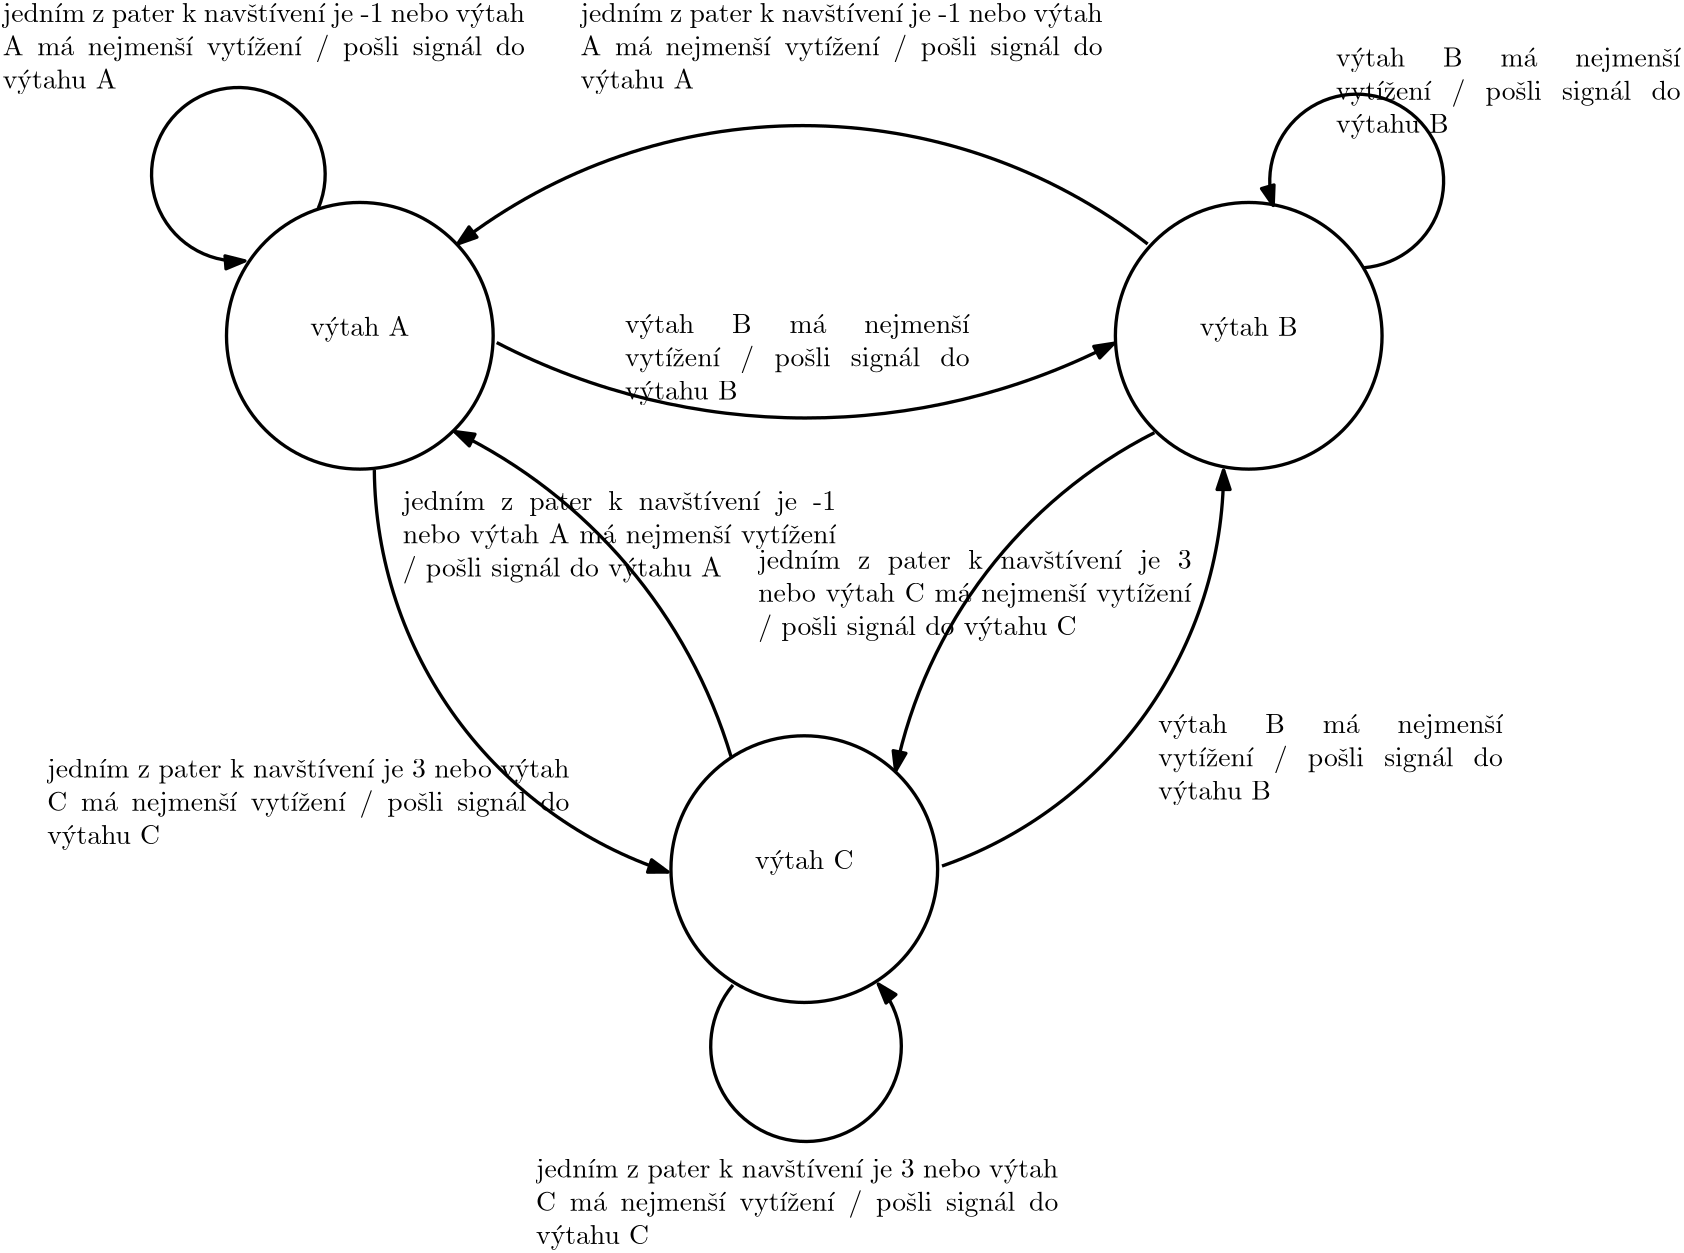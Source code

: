 <?xml version="1.0"?>
<!DOCTYPE ipe SYSTEM "ipe.dtd">
<ipe version="70218" creator="Ipe 7.2.26">
<info created="D:20230314122604" modified="D:20230514153839"/>
<ipestyle name="basic">
<symbol name="arrow/arc(spx)">
<path stroke="sym-stroke" fill="sym-stroke" pen="sym-pen">
0 0 m
-1 0.333 l
-1 -0.333 l
h
</path>
</symbol>
<symbol name="arrow/farc(spx)">
<path stroke="sym-stroke" fill="white" pen="sym-pen">
0 0 m
-1 0.333 l
-1 -0.333 l
h
</path>
</symbol>
<symbol name="arrow/ptarc(spx)">
<path stroke="sym-stroke" fill="sym-stroke" pen="sym-pen">
0 0 m
-1 0.333 l
-0.8 0 l
-1 -0.333 l
h
</path>
</symbol>
<symbol name="arrow/fptarc(spx)">
<path stroke="sym-stroke" fill="white" pen="sym-pen">
0 0 m
-1 0.333 l
-0.8 0 l
-1 -0.333 l
h
</path>
</symbol>
<symbol name="mark/circle(sx)" transformations="translations">
<path fill="sym-stroke">
0.6 0 0 0.6 0 0 e
0.4 0 0 0.4 0 0 e
</path>
</symbol>
<symbol name="mark/disk(sx)" transformations="translations">
<path fill="sym-stroke">
0.6 0 0 0.6 0 0 e
</path>
</symbol>
<symbol name="mark/fdisk(sfx)" transformations="translations">
<group>
<path fill="sym-fill">
0.5 0 0 0.5 0 0 e
</path>
<path fill="sym-stroke" fillrule="eofill">
0.6 0 0 0.6 0 0 e
0.4 0 0 0.4 0 0 e
</path>
</group>
</symbol>
<symbol name="mark/box(sx)" transformations="translations">
<path fill="sym-stroke" fillrule="eofill">
-0.6 -0.6 m
0.6 -0.6 l
0.6 0.6 l
-0.6 0.6 l
h
-0.4 -0.4 m
0.4 -0.4 l
0.4 0.4 l
-0.4 0.4 l
h
</path>
</symbol>
<symbol name="mark/square(sx)" transformations="translations">
<path fill="sym-stroke">
-0.6 -0.6 m
0.6 -0.6 l
0.6 0.6 l
-0.6 0.6 l
h
</path>
</symbol>
<symbol name="mark/fsquare(sfx)" transformations="translations">
<group>
<path fill="sym-fill">
-0.5 -0.5 m
0.5 -0.5 l
0.5 0.5 l
-0.5 0.5 l
h
</path>
<path fill="sym-stroke" fillrule="eofill">
-0.6 -0.6 m
0.6 -0.6 l
0.6 0.6 l
-0.6 0.6 l
h
-0.4 -0.4 m
0.4 -0.4 l
0.4 0.4 l
-0.4 0.4 l
h
</path>
</group>
</symbol>
<symbol name="mark/cross(sx)" transformations="translations">
<group>
<path fill="sym-stroke">
-0.43 -0.57 m
0.57 0.43 l
0.43 0.57 l
-0.57 -0.43 l
h
</path>
<path fill="sym-stroke">
-0.43 0.57 m
0.57 -0.43 l
0.43 -0.57 l
-0.57 0.43 l
h
</path>
</group>
</symbol>
<symbol name="arrow/fnormal(spx)">
<path stroke="sym-stroke" fill="white" pen="sym-pen">
0 0 m
-1 0.333 l
-1 -0.333 l
h
</path>
</symbol>
<symbol name="arrow/pointed(spx)">
<path stroke="sym-stroke" fill="sym-stroke" pen="sym-pen">
0 0 m
-1 0.333 l
-0.8 0 l
-1 -0.333 l
h
</path>
</symbol>
<symbol name="arrow/fpointed(spx)">
<path stroke="sym-stroke" fill="white" pen="sym-pen">
0 0 m
-1 0.333 l
-0.8 0 l
-1 -0.333 l
h
</path>
</symbol>
<symbol name="arrow/linear(spx)">
<path stroke="sym-stroke" pen="sym-pen">
-1 0.333 m
0 0 l
-1 -0.333 l
</path>
</symbol>
<symbol name="arrow/fdouble(spx)">
<path stroke="sym-stroke" fill="white" pen="sym-pen">
0 0 m
-1 0.333 l
-1 -0.333 l
h
-1 0 m
-2 0.333 l
-2 -0.333 l
h
</path>
</symbol>
<symbol name="arrow/double(spx)">
<path stroke="sym-stroke" fill="sym-stroke" pen="sym-pen">
0 0 m
-1 0.333 l
-1 -0.333 l
h
-1 0 m
-2 0.333 l
-2 -0.333 l
h
</path>
</symbol>
<symbol name="arrow/mid-normal(spx)">
<path stroke="sym-stroke" fill="sym-stroke" pen="sym-pen">
0.5 0 m
-0.5 0.333 l
-0.5 -0.333 l
h
</path>
</symbol>
<symbol name="arrow/mid-fnormal(spx)">
<path stroke="sym-stroke" fill="white" pen="sym-pen">
0.5 0 m
-0.5 0.333 l
-0.5 -0.333 l
h
</path>
</symbol>
<symbol name="arrow/mid-pointed(spx)">
<path stroke="sym-stroke" fill="sym-stroke" pen="sym-pen">
0.5 0 m
-0.5 0.333 l
-0.3 0 l
-0.5 -0.333 l
h
</path>
</symbol>
<symbol name="arrow/mid-fpointed(spx)">
<path stroke="sym-stroke" fill="white" pen="sym-pen">
0.5 0 m
-0.5 0.333 l
-0.3 0 l
-0.5 -0.333 l
h
</path>
</symbol>
<symbol name="arrow/mid-double(spx)">
<path stroke="sym-stroke" fill="sym-stroke" pen="sym-pen">
1 0 m
0 0.333 l
0 -0.333 l
h
0 0 m
-1 0.333 l
-1 -0.333 l
h
</path>
</symbol>
<symbol name="arrow/mid-fdouble(spx)">
<path stroke="sym-stroke" fill="white" pen="sym-pen">
1 0 m
0 0.333 l
0 -0.333 l
h
0 0 m
-1 0.333 l
-1 -0.333 l
h
</path>
</symbol>
<anglesize name="22.5 deg" value="22.5"/>
<anglesize name="30 deg" value="30"/>
<anglesize name="45 deg" value="45"/>
<anglesize name="60 deg" value="60"/>
<anglesize name="90 deg" value="90"/>
<arrowsize name="large" value="10"/>
<arrowsize name="small" value="5"/>
<arrowsize name="tiny" value="3"/>
<color name="blue" value="0 0 1"/>
<color name="brown" value="0.647 0.165 0.165"/>
<color name="darkblue" value="0 0 0.545"/>
<color name="darkcyan" value="0 0.545 0.545"/>
<color name="darkgray" value="0.663"/>
<color name="darkgreen" value="0 0.392 0"/>
<color name="darkmagenta" value="0.545 0 0.545"/>
<color name="darkorange" value="1 0.549 0"/>
<color name="darkred" value="0.545 0 0"/>
<color name="gold" value="1 0.843 0"/>
<color name="gray" value="0.745"/>
<color name="green" value="0 1 0"/>
<color name="lightblue" value="0.678 0.847 0.902"/>
<color name="lightcyan" value="0.878 1 1"/>
<color name="lightgray" value="0.827"/>
<color name="lightgreen" value="0.565 0.933 0.565"/>
<color name="lightyellow" value="1 1 0.878"/>
<color name="navy" value="0 0 0.502"/>
<color name="orange" value="1 0.647 0"/>
<color name="pink" value="1 0.753 0.796"/>
<color name="purple" value="0.627 0.125 0.941"/>
<color name="red" value="1 0 0"/>
<color name="seagreen" value="0.18 0.545 0.341"/>
<color name="turquoise" value="0.251 0.878 0.816"/>
<color name="violet" value="0.933 0.51 0.933"/>
<color name="yellow" value="1 1 0"/>
<dashstyle name="dash dot dotted" value="[4 2 1 2 1 2] 0"/>
<dashstyle name="dash dotted" value="[4 2 1 2] 0"/>
<dashstyle name="dashed" value="[4] 0"/>
<dashstyle name="dotted" value="[1 3] 0"/>
<gridsize name="10 pts (~3.5 mm)" value="10"/>
<gridsize name="14 pts (~5 mm)" value="14"/>
<gridsize name="16 pts (~6 mm)" value="16"/>
<gridsize name="20 pts (~7 mm)" value="20"/>
<gridsize name="28 pts (~10 mm)" value="28"/>
<gridsize name="32 pts (~12 mm)" value="32"/>
<gridsize name="4 pts" value="4"/>
<gridsize name="56 pts (~20 mm)" value="56"/>
<gridsize name="8 pts (~3 mm)" value="8"/>
<opacity name="10%" value="0.1"/>
<opacity name="30%" value="0.3"/>
<opacity name="50%" value="0.5"/>
<opacity name="75%" value="0.75"/>
<pen name="fat" value="1.2"/>
<pen name="heavier" value="0.8"/>
<pen name="ultrafat" value="2"/>
<symbolsize name="large" value="5"/>
<symbolsize name="small" value="2"/>
<symbolsize name="tiny" value="1.1"/>
<textsize name="Huge" value="\Huge"/>
<textsize name="LARGE" value="\LARGE"/>
<textsize name="Large" value="\Large"/>
<textsize name="footnote" value="\footnotesize"/>
<textsize name="huge" value="\huge"/>
<textsize name="large" value="\large"/>
<textsize name="script" value="\scriptsize"/>
<textsize name="small" value="\small"/>
<textsize name="tiny" value="\tiny"/>
<textstyle name="center" begin="\begin{center}" end="\end{center}"/>
<textstyle name="item" begin="\begin{itemize}\item{}" end="\end{itemize}"/>
<textstyle name="itemize" begin="\begin{itemize}" end="\end{itemize}"/>
<tiling name="falling" angle="-60" step="4" width="1"/>
<tiling name="rising" angle="30" step="4" width="1"/>
</ipestyle>
<page>
<layer name="alpha"/>
<view layers="alpha" active="alpha"/>
<path layer="alpha" matrix="1 0 0 1 0 -48" stroke="black" pen="fat">
48 0 0 48 128 736 e
</path>
<path matrix="1 0 0 1 0 -48" stroke="black" pen="fat">
48 0 0 48 448 736 e
</path>
<path matrix="1 0 0 1 160 -240" stroke="black" pen="fat">
48 0 0 48 128 736 e
</path>
<text matrix="1 0 0 1 0 -48" transformations="translations" pos="128 736" stroke="black" type="label" width="35.7" height="6.926" depth="1.93" halign="center" valign="baseline">výtah A</text>
<text matrix="1 0 0 1 320 -48" transformations="translations" pos="128 736" stroke="black" type="label" width="35.284" height="6.926" depth="1.93" halign="center" valign="baseline">výtah B</text>
<text matrix="1 0 0 1 160 -240" transformations="translations" pos="128 736" stroke="black" type="label" width="35.423" height="6.926" depth="1.93" halign="center" valign="baseline">výtah C</text>
<path matrix="1 0 0 1 0 -48" stroke="black" pen="fat" arrow="normal/normal">
113.028 781.897 m
31.2522 0 0 31.2522 84.2707 794.134 86.6227 762.971 a
</path>
<path matrix="1 0 0 1 0 -48" stroke="black" pen="fat" arrow="normal/normal">
489.315 760.483 m
31.3001 0 0 31.3001 486.867 791.687 456.819 782.923 a
</path>
<path matrix="1 0 0 1 0 -48" stroke="black" pen="fat" arrow="normal/normal">
262.319 502.282 m
34.3127 0 0 34.3127 288.628 480.256 314.638 502.636 a
</path>
<path matrix="1 0 0 1 0 -48" stroke="black" pen="fat" arrow="normal/normal">
133.219 687.673 m
153.579 0 0 153.579 286.793 688.896 238.973 542.952 a
</path>
<path matrix="1 0 0 1 0 -48" stroke="black" pen="fat" arrow="normal/normal">
337.576 545.112 m
150.93 0 0 150.93 288.016 687.673 438.946 687.673 a
</path>
<path matrix="1 0 0 1 0 -48" stroke="black" pen="fat" arrow="normal/normal">
411.61 769.049 m
202.308 0 0 202.308 287.404 609.356 163.199 769.049 a
</path>
<path matrix="1 0 0 1 0 -48" stroke="black" pen="fat" arrow="normal/normal">
177.272 733.561 m
241.913 0 0 241.913 288.628 948.32 399.517 733.319 a
</path>
<path matrix="1 0 0 1 0 -48" stroke="black" pen="fat" arrow="normal/normal">
261.707 584.27 m
190.875 0 0 190.875 78.764 529.816 162.129 701.523 a
</path>
<path matrix="1 0 0 1 0 -48" stroke="black" pen="fat" arrow="normal/normal">
414.057 701.133 m
177.04 0 0 177.04 494.209 543.276 320.875 579.31 a
</path>
<text matrix="0.996193 0 0 1.08834 83.4794 -105.415" transformations="translations" pos="218.877 824.115" stroke="black" type="minipage" width="188.125" height="18.866" depth="13.9" halign="center" valign="center">jedním z pater k navštívení je -1 nebo výtah A má nejmenší vytížení / pošli signál do výtahu A </text>
<text matrix="0.996193 0 0 1.08834 -124.521 -105.415" transformations="translations" pos="218.877 824.115" stroke="black" type="minipage" width="188.125" height="18.866" depth="13.9" halign="center" valign="center">jedním z pater k navštívení je -1 nebo výtah A má nejmenší vytížení / pošli signál do výtahu A</text>
<text matrix="0.996193 0 0 1.08834 -108.521 -377.415" transformations="translations" pos="218.877 824.115" stroke="black" type="minipage" width="188.125" height="18.866" depth="13.9" halign="center" valign="center">jedním z pater k navštívení je 3 nebo výtah C má nejmenší vytížení / pošli signál do výtahu C</text>
<text matrix="0.996193 0 0 1.08834 67.479 -521.415" transformations="translations" pos="218.877 824.115" stroke="black" type="minipage" width="188.125" height="18.866" depth="13.9" halign="center" valign="center">jedním z pater k navštívení je 3 nebo výtah C má nejmenší vytížení / pošli signál do výtahu C</text>
<text matrix="0.200524 0.975803 -1.06606 0.219072 1056.19 221.381" transformations="translations" pos="218.877 824.115" stroke="black" type="minipage" width="156.125" height="19.139" depth="14.18" halign="center" valign="center">jedním z pater k navštívení je -1 nebo výtah A má nejmenší vytížení / pošli signál do výtahu A</text>
<text matrix="0.368667 -0.925465 1.01107 0.402769 -564.434 462.588" transformations="translations" pos="218.877 824.115" stroke="black" type="minipage" width="156.125" height="19.139" depth="14.18" halign="center" valign="baseline">jedním z pater k navštívení je 3 nebo výtah C má nejmenší vytížení / pošli signál do výtahu C</text>
<text matrix="0.996193 0 0 1.08834 259.479 -361.415" transformations="translations" pos="218.877 824.115" stroke="black" type="minipage" width="124.125" height="18.866" depth="13.9" halign="center" valign="center">výtah B má nejmenší vytížení / pošli signál do výtahu B</text>
<text matrix="0.996193 0 0 1.08834 323.479 -121.415" transformations="translations" pos="218.877 824.115" stroke="black" type="minipage" width="124.125" height="18.866" depth="13.9" halign="center" valign="center">výtah B má nejmenší vytížení / pošli signál do výtahu B</text>
<text matrix="0.996193 0 0 1.08834 67.479 -217.415" transformations="translations" pos="218.877 824.115" stroke="black" type="minipage" width="124.125" height="18.866" depth="13.9" halign="center" valign="center">výtah B má nejmenší vytížení / pošli signál do výtahu B</text>
</page>
</ipe>
